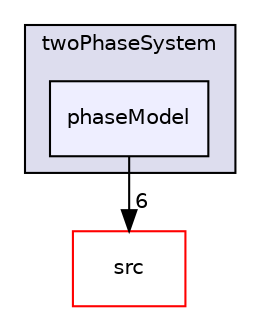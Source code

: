 digraph "applications/solvers/multiphase/twoPhaseEulerFoam/twoPhaseSystem/phaseModel" {
  bgcolor=transparent;
  compound=true
  node [ fontsize="10", fontname="Helvetica"];
  edge [ labelfontsize="10", labelfontname="Helvetica"];
  subgraph clusterdir_cfe205aac25c0433b15142b141b5f211 {
    graph [ bgcolor="#ddddee", pencolor="black", label="twoPhaseSystem" fontname="Helvetica", fontsize="10", URL="dir_cfe205aac25c0433b15142b141b5f211.html"]
  dir_be32ba8cdf5d16250777462c567efa9f [shape=box, label="phaseModel", style="filled", fillcolor="#eeeeff", pencolor="black", URL="dir_be32ba8cdf5d16250777462c567efa9f.html"];
  }
  dir_68267d1309a1af8e8297ef4c3efbcdba [shape=box label="src" color="red" URL="dir_68267d1309a1af8e8297ef4c3efbcdba.html"];
  dir_be32ba8cdf5d16250777462c567efa9f->dir_68267d1309a1af8e8297ef4c3efbcdba [headlabel="6", labeldistance=1.5 headhref="dir_000148_000737.html"];
}
